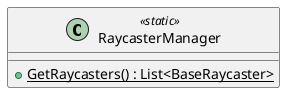 @startuml
class RaycasterManager <<static>> {
    + {static} GetRaycasters() : List<BaseRaycaster>
}
@enduml
